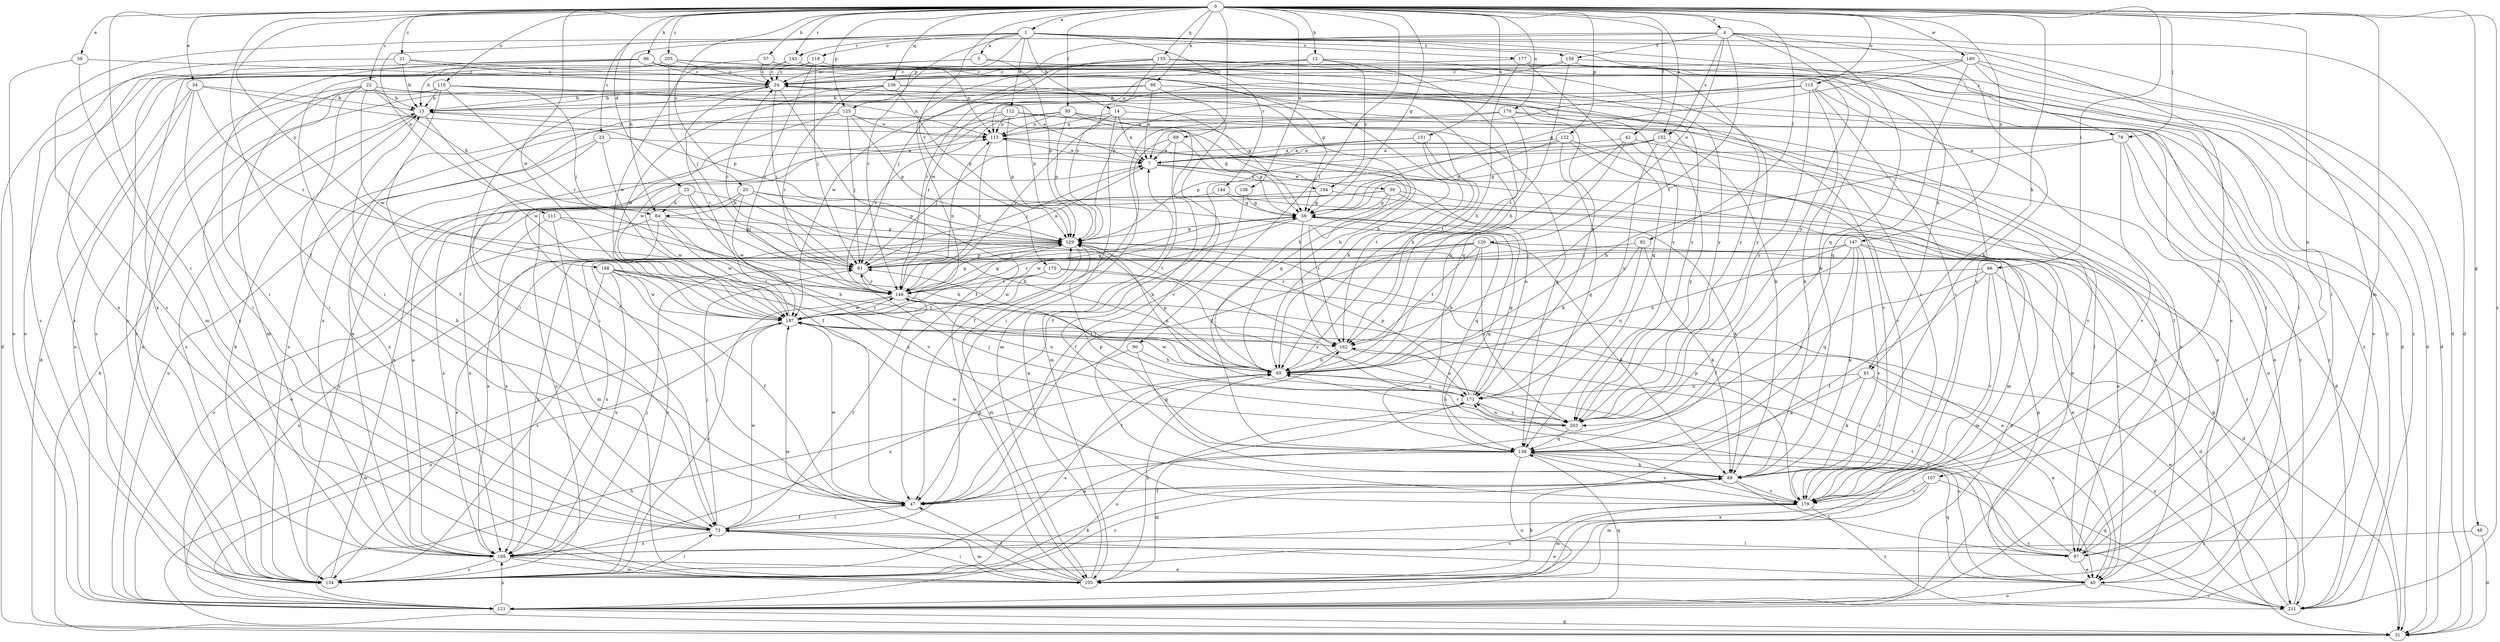 strict digraph  {
0;
1;
4;
5;
7;
12;
14;
15;
20;
21;
22;
23;
24;
25;
31;
34;
38;
39;
40;
42;
47;
48;
56;
57;
61;
64;
65;
66;
68;
73;
78;
81;
86;
88;
89;
90;
92;
95;
97;
105;
106;
107;
110;
111;
112;
113;
115;
118;
120;
121;
122;
125;
129;
133;
136;
138;
143;
144;
146;
147;
151;
152;
154;
159;
162;
170;
171;
175;
177;
179;
180;
187;
194;
195;
198;
203;
205;
211;
0 -> 1  [label=a];
0 -> 4  [label=a];
0 -> 12  [label=b];
0 -> 20  [label=c];
0 -> 21  [label=c];
0 -> 22  [label=c];
0 -> 25  [label=d];
0 -> 34  [label=e];
0 -> 38  [label=e];
0 -> 42  [label=f];
0 -> 47  [label=f];
0 -> 48  [label=g];
0 -> 56  [label=g];
0 -> 57  [label=h];
0 -> 61  [label=h];
0 -> 66  [label=i];
0 -> 68  [label=i];
0 -> 73  [label=i];
0 -> 78  [label=j];
0 -> 86  [label=k];
0 -> 88  [label=k];
0 -> 90  [label=l];
0 -> 92  [label=l];
0 -> 95  [label=l];
0 -> 105  [label=m];
0 -> 106  [label=n];
0 -> 107  [label=n];
0 -> 110  [label=n];
0 -> 115  [label=o];
0 -> 122  [label=p];
0 -> 125  [label=p];
0 -> 133  [label=q];
0 -> 136  [label=q];
0 -> 143  [label=r];
0 -> 147  [label=s];
0 -> 151  [label=s];
0 -> 152  [label=s];
0 -> 170  [label=u];
0 -> 175  [label=v];
0 -> 180  [label=w];
0 -> 187  [label=w];
0 -> 198  [label=y];
0 -> 205  [label=z];
0 -> 211  [label=z];
1 -> 5  [label=a];
1 -> 14  [label=b];
1 -> 23  [label=c];
1 -> 31  [label=d];
1 -> 61  [label=h];
1 -> 64  [label=h];
1 -> 78  [label=j];
1 -> 97  [label=l];
1 -> 111  [label=n];
1 -> 112  [label=n];
1 -> 118  [label=o];
1 -> 125  [label=p];
1 -> 143  [label=r];
1 -> 144  [label=r];
1 -> 146  [label=r];
1 -> 159  [label=t];
1 -> 177  [label=v];
4 -> 31  [label=d];
4 -> 89  [label=k];
4 -> 120  [label=o];
4 -> 138  [label=q];
4 -> 152  [label=s];
4 -> 154  [label=s];
4 -> 159  [label=t];
4 -> 162  [label=t];
4 -> 187  [label=w];
4 -> 203  [label=y];
5 -> 24  [label=c];
5 -> 129  [label=p];
5 -> 154  [label=s];
5 -> 203  [label=y];
7 -> 39  [label=e];
7 -> 81  [label=j];
7 -> 171  [label=u];
7 -> 194  [label=x];
12 -> 24  [label=c];
12 -> 113  [label=n];
12 -> 162  [label=t];
12 -> 194  [label=x];
12 -> 195  [label=x];
12 -> 203  [label=y];
14 -> 7  [label=a];
14 -> 105  [label=m];
14 -> 113  [label=n];
14 -> 146  [label=r];
14 -> 211  [label=z];
15 -> 113  [label=n];
15 -> 154  [label=s];
15 -> 187  [label=w];
20 -> 64  [label=h];
20 -> 129  [label=p];
20 -> 138  [label=q];
20 -> 154  [label=s];
20 -> 162  [label=t];
20 -> 187  [label=w];
21 -> 15  [label=b];
21 -> 24  [label=c];
21 -> 154  [label=s];
21 -> 171  [label=u];
22 -> 7  [label=a];
22 -> 15  [label=b];
22 -> 64  [label=h];
22 -> 73  [label=i];
22 -> 97  [label=l];
22 -> 105  [label=m];
22 -> 154  [label=s];
22 -> 187  [label=w];
23 -> 7  [label=a];
23 -> 47  [label=f];
23 -> 121  [label=o];
23 -> 195  [label=x];
24 -> 15  [label=b];
24 -> 47  [label=f];
24 -> 73  [label=i];
24 -> 81  [label=j];
24 -> 89  [label=k];
24 -> 121  [label=o];
24 -> 129  [label=p];
25 -> 64  [label=h];
25 -> 65  [label=h];
25 -> 81  [label=j];
25 -> 179  [label=v];
25 -> 187  [label=w];
31 -> 15  [label=b];
31 -> 187  [label=w];
34 -> 15  [label=b];
34 -> 31  [label=d];
34 -> 73  [label=i];
34 -> 121  [label=o];
34 -> 129  [label=p];
34 -> 146  [label=r];
38 -> 24  [label=c];
38 -> 105  [label=m];
38 -> 121  [label=o];
39 -> 56  [label=g];
39 -> 89  [label=k];
39 -> 121  [label=o];
39 -> 154  [label=s];
39 -> 162  [label=t];
39 -> 211  [label=z];
40 -> 113  [label=n];
40 -> 121  [label=o];
40 -> 129  [label=p];
40 -> 138  [label=q];
40 -> 171  [label=u];
40 -> 211  [label=z];
42 -> 7  [label=a];
42 -> 47  [label=f];
42 -> 65  [label=h];
42 -> 97  [label=l];
42 -> 179  [label=v];
47 -> 73  [label=i];
47 -> 162  [label=t];
47 -> 187  [label=w];
48 -> 31  [label=d];
48 -> 195  [label=x];
56 -> 129  [label=p];
56 -> 138  [label=q];
56 -> 162  [label=t];
56 -> 187  [label=w];
57 -> 24  [label=c];
57 -> 97  [label=l];
57 -> 187  [label=w];
61 -> 40  [label=e];
61 -> 89  [label=k];
61 -> 138  [label=q];
61 -> 171  [label=u];
61 -> 211  [label=z];
64 -> 65  [label=h];
64 -> 121  [label=o];
64 -> 129  [label=p];
64 -> 187  [label=w];
64 -> 195  [label=x];
65 -> 15  [label=b];
65 -> 129  [label=p];
65 -> 154  [label=s];
65 -> 171  [label=u];
65 -> 187  [label=w];
66 -> 31  [label=d];
66 -> 47  [label=f];
66 -> 105  [label=m];
66 -> 146  [label=r];
66 -> 179  [label=v];
66 -> 203  [label=y];
68 -> 7  [label=a];
68 -> 47  [label=f];
68 -> 56  [label=g];
68 -> 105  [label=m];
73 -> 15  [label=b];
73 -> 40  [label=e];
73 -> 47  [label=f];
73 -> 81  [label=j];
73 -> 97  [label=l];
73 -> 105  [label=m];
73 -> 146  [label=r];
73 -> 187  [label=w];
73 -> 195  [label=x];
78 -> 7  [label=a];
78 -> 31  [label=d];
78 -> 40  [label=e];
78 -> 65  [label=h];
78 -> 179  [label=v];
81 -> 7  [label=a];
81 -> 24  [label=c];
81 -> 129  [label=p];
81 -> 146  [label=r];
86 -> 24  [label=c];
86 -> 31  [label=d];
86 -> 73  [label=i];
86 -> 97  [label=l];
86 -> 138  [label=q];
86 -> 195  [label=x];
86 -> 211  [label=z];
88 -> 7  [label=a];
88 -> 15  [label=b];
88 -> 179  [label=v];
88 -> 195  [label=x];
88 -> 211  [label=z];
89 -> 47  [label=f];
89 -> 97  [label=l];
89 -> 154  [label=s];
89 -> 179  [label=v];
89 -> 187  [label=w];
90 -> 65  [label=h];
90 -> 138  [label=q];
90 -> 195  [label=x];
92 -> 65  [label=h];
92 -> 81  [label=j];
92 -> 89  [label=k];
92 -> 171  [label=u];
95 -> 65  [label=h];
95 -> 89  [label=k];
95 -> 97  [label=l];
95 -> 113  [label=n];
95 -> 129  [label=p];
95 -> 146  [label=r];
95 -> 187  [label=w];
97 -> 24  [label=c];
97 -> 40  [label=e];
97 -> 65  [label=h];
97 -> 146  [label=r];
97 -> 162  [label=t];
105 -> 7  [label=a];
105 -> 47  [label=f];
105 -> 65  [label=h];
105 -> 73  [label=i];
105 -> 89  [label=k];
105 -> 129  [label=p];
105 -> 187  [label=w];
106 -> 47  [label=f];
106 -> 56  [label=g];
107 -> 105  [label=m];
107 -> 179  [label=v];
107 -> 195  [label=x];
107 -> 211  [label=z];
110 -> 15  [label=b];
110 -> 47  [label=f];
110 -> 56  [label=g];
110 -> 81  [label=j];
110 -> 113  [label=n];
110 -> 146  [label=r];
110 -> 154  [label=s];
110 -> 195  [label=x];
111 -> 65  [label=h];
111 -> 105  [label=m];
111 -> 129  [label=p];
111 -> 195  [label=x];
112 -> 73  [label=i];
112 -> 113  [label=n];
112 -> 129  [label=p];
112 -> 138  [label=q];
112 -> 154  [label=s];
112 -> 162  [label=t];
113 -> 7  [label=a];
113 -> 40  [label=e];
113 -> 146  [label=r];
115 -> 7  [label=a];
115 -> 15  [label=b];
115 -> 89  [label=k];
115 -> 121  [label=o];
115 -> 146  [label=r];
115 -> 179  [label=v];
115 -> 203  [label=y];
118 -> 24  [label=c];
118 -> 81  [label=j];
118 -> 113  [label=n];
118 -> 146  [label=r];
118 -> 154  [label=s];
120 -> 31  [label=d];
120 -> 65  [label=h];
120 -> 81  [label=j];
120 -> 89  [label=k];
120 -> 146  [label=r];
120 -> 162  [label=t];
120 -> 195  [label=x];
120 -> 203  [label=y];
121 -> 31  [label=d];
121 -> 65  [label=h];
121 -> 138  [label=q];
121 -> 195  [label=x];
122 -> 7  [label=a];
122 -> 47  [label=f];
122 -> 56  [label=g];
122 -> 121  [label=o];
122 -> 138  [label=q];
122 -> 179  [label=v];
125 -> 47  [label=f];
125 -> 56  [label=g];
125 -> 81  [label=j];
125 -> 113  [label=n];
125 -> 129  [label=p];
125 -> 195  [label=x];
129 -> 81  [label=j];
129 -> 105  [label=m];
129 -> 121  [label=o];
129 -> 154  [label=s];
129 -> 171  [label=u];
129 -> 195  [label=x];
133 -> 24  [label=c];
133 -> 81  [label=j];
133 -> 89  [label=k];
133 -> 129  [label=p];
133 -> 179  [label=v];
133 -> 187  [label=w];
133 -> 203  [label=y];
136 -> 15  [label=b];
136 -> 65  [label=h];
136 -> 129  [label=p];
136 -> 138  [label=q];
136 -> 146  [label=r];
136 -> 187  [label=w];
138 -> 89  [label=k];
138 -> 105  [label=m];
138 -> 121  [label=o];
138 -> 129  [label=p];
138 -> 179  [label=v];
143 -> 24  [label=c];
143 -> 121  [label=o];
143 -> 203  [label=y];
144 -> 40  [label=e];
144 -> 56  [label=g];
144 -> 195  [label=x];
146 -> 56  [label=g];
146 -> 113  [label=n];
146 -> 129  [label=p];
146 -> 154  [label=s];
146 -> 171  [label=u];
146 -> 179  [label=v];
146 -> 187  [label=w];
147 -> 40  [label=e];
147 -> 47  [label=f];
147 -> 65  [label=h];
147 -> 81  [label=j];
147 -> 89  [label=k];
147 -> 121  [label=o];
147 -> 138  [label=q];
147 -> 154  [label=s];
147 -> 179  [label=v];
151 -> 7  [label=a];
151 -> 65  [label=h];
151 -> 81  [label=j];
151 -> 162  [label=t];
152 -> 7  [label=a];
152 -> 56  [label=g];
152 -> 121  [label=o];
152 -> 129  [label=p];
152 -> 171  [label=u];
152 -> 203  [label=y];
154 -> 15  [label=b];
154 -> 73  [label=i];
154 -> 89  [label=k];
154 -> 113  [label=n];
154 -> 171  [label=u];
159 -> 24  [label=c];
159 -> 31  [label=d];
159 -> 65  [label=h];
159 -> 146  [label=r];
159 -> 203  [label=y];
162 -> 65  [label=h];
162 -> 171  [label=u];
170 -> 65  [label=h];
170 -> 73  [label=i];
170 -> 113  [label=n];
170 -> 179  [label=v];
170 -> 211  [label=z];
171 -> 56  [label=g];
171 -> 81  [label=j];
171 -> 121  [label=o];
171 -> 129  [label=p];
171 -> 203  [label=y];
175 -> 40  [label=e];
175 -> 146  [label=r];
175 -> 187  [label=w];
175 -> 203  [label=y];
177 -> 24  [label=c];
177 -> 31  [label=d];
177 -> 65  [label=h];
177 -> 138  [label=q];
179 -> 24  [label=c];
179 -> 105  [label=m];
179 -> 129  [label=p];
179 -> 154  [label=s];
179 -> 211  [label=z];
180 -> 24  [label=c];
180 -> 31  [label=d];
180 -> 56  [label=g];
180 -> 121  [label=o];
180 -> 129  [label=p];
180 -> 138  [label=q];
180 -> 179  [label=v];
187 -> 24  [label=c];
187 -> 56  [label=g];
187 -> 121  [label=o];
187 -> 146  [label=r];
187 -> 162  [label=t];
194 -> 56  [label=g];
194 -> 105  [label=m];
194 -> 195  [label=x];
195 -> 7  [label=a];
195 -> 40  [label=e];
195 -> 81  [label=j];
195 -> 105  [label=m];
195 -> 154  [label=s];
198 -> 47  [label=f];
198 -> 146  [label=r];
198 -> 154  [label=s];
198 -> 162  [label=t];
198 -> 187  [label=w];
198 -> 195  [label=x];
198 -> 203  [label=y];
203 -> 65  [label=h];
203 -> 81  [label=j];
203 -> 138  [label=q];
203 -> 171  [label=u];
205 -> 15  [label=b];
205 -> 24  [label=c];
205 -> 56  [label=g];
205 -> 73  [label=i];
205 -> 81  [label=j];
205 -> 211  [label=z];
211 -> 56  [label=g];
211 -> 138  [label=q];
211 -> 187  [label=w];
}
